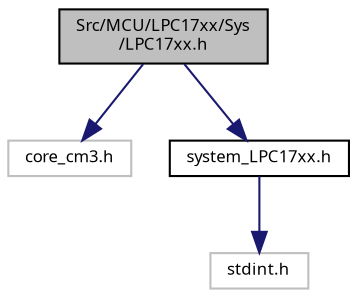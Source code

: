 digraph "Src/MCU/LPC17xx/Sys/LPC17xx.h"
{
  edge [fontname="Sans",fontsize="8",labelfontname="Sans",labelfontsize="8"];
  node [fontname="Sans",fontsize="8",shape=record];
  Node1 [label="Src/MCU/LPC17xx/Sys\l/LPC17xx.h",height=0.2,width=0.4,color="black", fillcolor="grey75", style="filled", fontcolor="black"];
  Node1 -> Node2 [color="midnightblue",fontsize="8",style="solid",fontname="Sans"];
  Node2 [label="core_cm3.h",height=0.2,width=0.4,color="grey75", fillcolor="white", style="filled"];
  Node1 -> Node3 [color="midnightblue",fontsize="8",style="solid",fontname="Sans"];
  Node3 [label="system_LPC17xx.h",height=0.2,width=0.4,color="black", fillcolor="white", style="filled",URL="$system___l_p_c17xx_8h.html",tooltip="CMSIS Cortex-M3 Device System Header File for NXP LPC17xx Device Series. "];
  Node3 -> Node4 [color="midnightblue",fontsize="8",style="solid",fontname="Sans"];
  Node4 [label="stdint.h",height=0.2,width=0.4,color="grey75", fillcolor="white", style="filled"];
}
